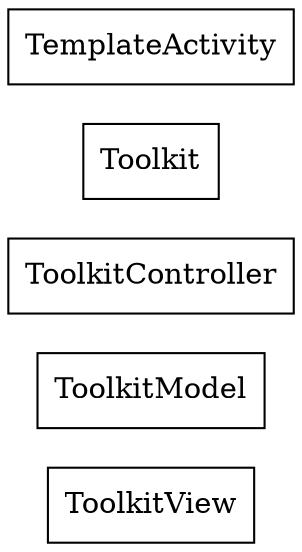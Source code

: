 strict digraph class_diagram {
  rankdir=LR;
  ToolkitView[
    label="ToolkitView",
    URL="ToolkitView.html",
    tooltip="org.lamsfoundation.lams.authoring.tk.ToolkitView",
    shape="record"
  ];
  ToolkitModel[
    label="ToolkitModel",
    URL="ToolkitModel.html",
    tooltip="org.lamsfoundation.lams.authoring.tk.ToolkitModel",
    shape="record"
  ];
  ToolkitController[
    label="ToolkitController",
    URL="ToolkitController.html",
    tooltip="org.lamsfoundation.lams.authoring.tk.ToolkitController",
    shape="record"
  ];
  Toolkit[
    label="Toolkit",
    URL="Toolkit.html",
    tooltip="org.lamsfoundation.lams.authoring.tk.Toolkit",
    shape="record"
  ];
  TemplateActivity[
    label="TemplateActivity",
    URL="TemplateActivity.html",
    tooltip="org.lamsfoundation.lams.authoring.tk.TemplateActivity",
    shape="record"
  ];
}
